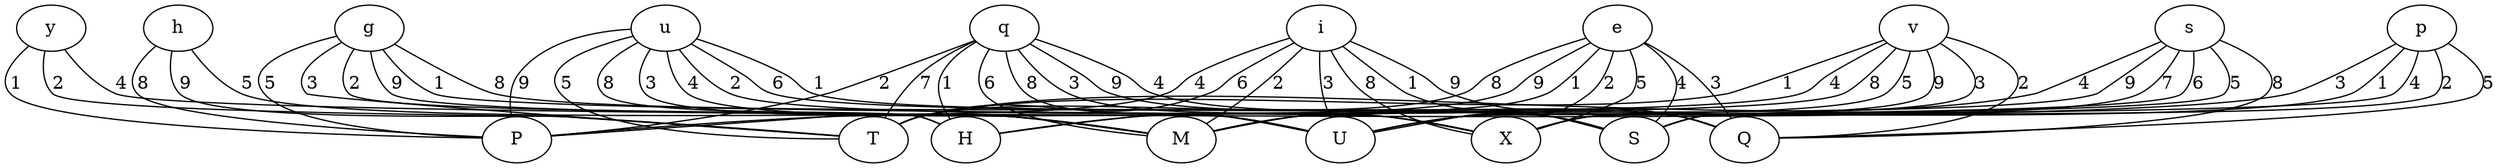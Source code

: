 graph {
	u [label=u]
	p [label=p]
	y [label=y]
	e [label=e]
	i [label=i]
	v [label=v]
	h [label=h]
	q [label=q]
	g [label=g]
	s [label=s]
	H [label=H]
	T [label=T]
	S [label=S]
	U [label=U]
	X [label=X]
	P [label=P]
	Q [label=Q]
	M [label=M]
	u -- Q [label=1]
	u -- X [label=2]
	u -- M [label=3]
	u -- U [label=4]
	u -- T [label=5]
	u -- H [label=8]
	u -- P [label=9]
	u -- S [label=6]
	p -- U [label=1]
	p -- S [label=2]
	p -- P [label=3]
	p -- X [label=4]
	p -- Q [label=5]
	y -- P [label=1]
	y -- T [label=2]
	y -- M [label=4]
	e -- M [label=1]
	e -- U [label=2]
	e -- Q [label=3]
	e -- S [label=4]
	e -- X [label=5]
	e -- T [label=8]
	e -- H [label=9]
	i -- U [label=3]
	i -- M [label=2]
	i -- P [label=4]
	i -- S [label=1]
	i -- X [label=8]
	i -- Q [label=9]
	i -- T [label=6]
	v -- T [label=1]
	v -- U [label=5]
	v -- X [label=9]
	v -- M [label=8]
	v -- Q [label=2]
	v -- S [label=3]
	v -- H [label=4]
	h -- T [label=9]
	h -- M [label=5]
	h -- P [label=8]
	q -- U [label=8]
	q -- H [label=1]
	q -- X [label=3]
	q -- Q [label=4]
	q -- T [label=7]
	q -- S [label=9]
	q -- P [label=2]
	q -- M [label=6]
	g -- U [label=9]
	g -- X [label=1]
	g -- P [label=5]
	g -- T [label=3]
	g -- H [label=2]
	g -- S [label=8]
	s -- Q [label=8]
	s -- X [label=6]
	s -- U [label=7]
	s -- S [label=5]
	s -- T [label=4]
	s -- M [label=9]
}
